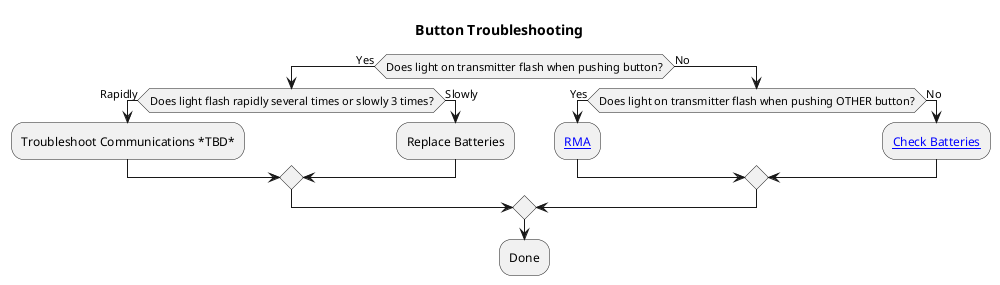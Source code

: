 @startuml
title Button Troubleshooting
if (Does light on transmitter flash when pushing button?) then (Yes)
    if (Does light flash rapidly several times or slowly 3 times?) then (Rapidly)
        :Troubleshoot Communications *TBD*;
    else (Slowly)
        :Replace Batteries;
    endif
else (No)
    if (Does light on transmitter flash when pushing OTHER button?) then (Yes)
        :[[http://rfhero.com/request-rma.php RMA]];
    else (No)
        :[[batteries.html Check Batteries]];
    endif
endif
:Done;
@enduml